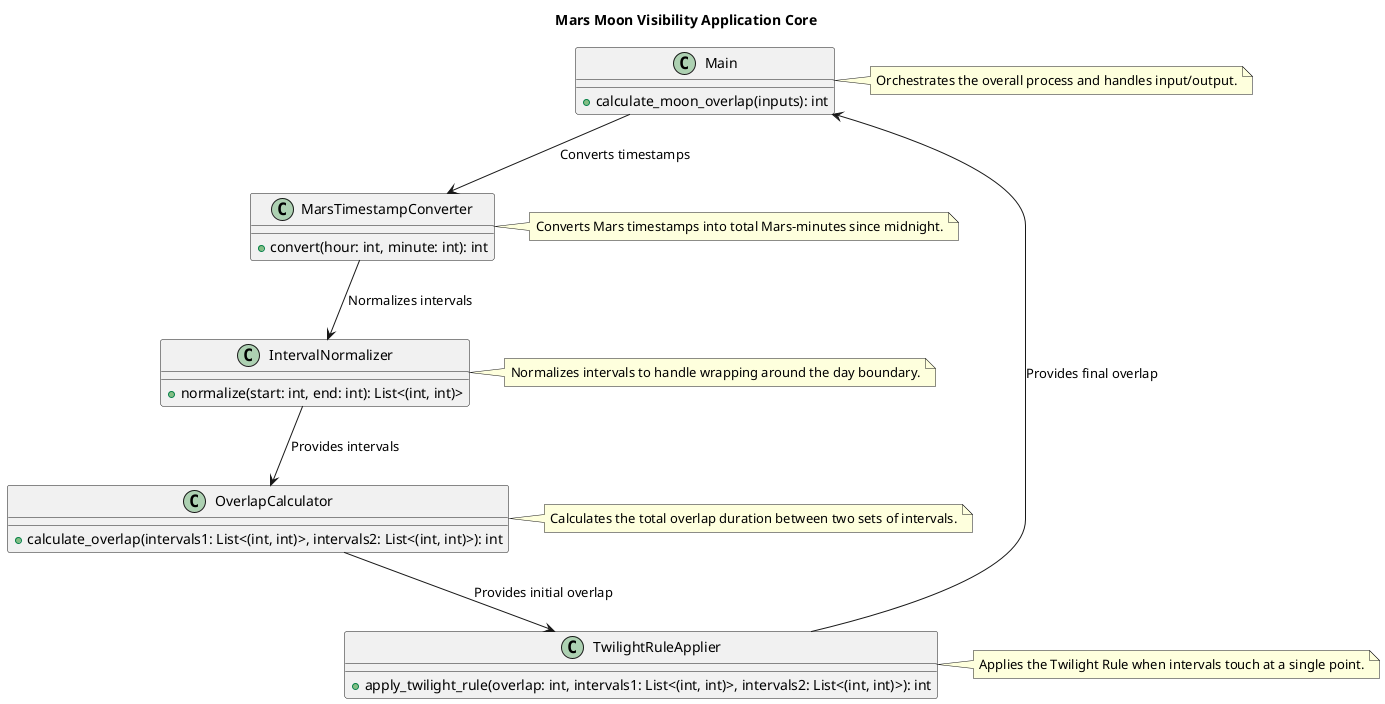 @startuml
title Mars Moon Visibility Application Core

class Main {
    + calculate_moon_overlap(inputs): int
}
note right of Main
    Orchestrates the overall process and handles input/output.
end note

class MarsTimestampConverter {
    + convert(hour: int, minute: int): int
}
note right of MarsTimestampConverter
    Converts Mars timestamps into total Mars-minutes since midnight.
end note

class IntervalNormalizer {
    + normalize(start: int, end: int): List<(int, int)>
}
note right of IntervalNormalizer
    Normalizes intervals to handle wrapping around the day boundary.
end note

class OverlapCalculator {
    + calculate_overlap(intervals1: List<(int, int)>, intervals2: List<(int, int)>): int
}
note right of OverlapCalculator
    Calculates the total overlap duration between two sets of intervals.
end note

class TwilightRuleApplier {
    + apply_twilight_rule(overlap: int, intervals1: List<(int, int)>, intervals2: List<(int, int)>): int
}
note right of TwilightRuleApplier
    Applies the Twilight Rule when intervals touch at a single point.
end note

Main --> MarsTimestampConverter : Converts timestamps
MarsTimestampConverter --> IntervalNormalizer : Normalizes intervals
IntervalNormalizer --> OverlapCalculator : Provides intervals
OverlapCalculator --> TwilightRuleApplier : Provides initial overlap
TwilightRuleApplier --> Main : Provides final overlap

@enduml
